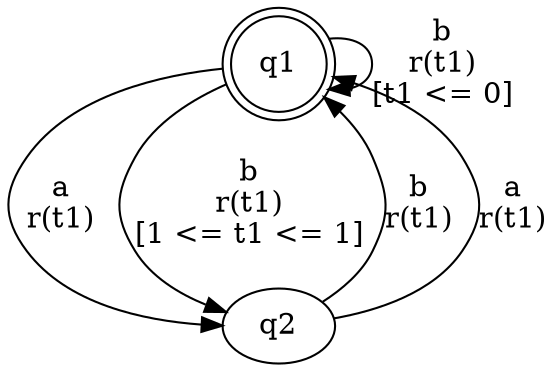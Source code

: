 digraph "tests_1/test3/solution300/solution" {
	q1[label=q1 shape=doublecircle]
	q2[label=q2]
	q1 -> q2[label="a\nr(t1)\n"]
	q2 -> q1[label="b\nr(t1)\n"]
	q2 -> q1[label="a\nr(t1)\n"]
	q1 -> q1[label="b\nr(t1)\n[t1 <= 0]"]
	q1 -> q2[label="b\nr(t1)\n[1 <= t1 <= 1]"]
}
